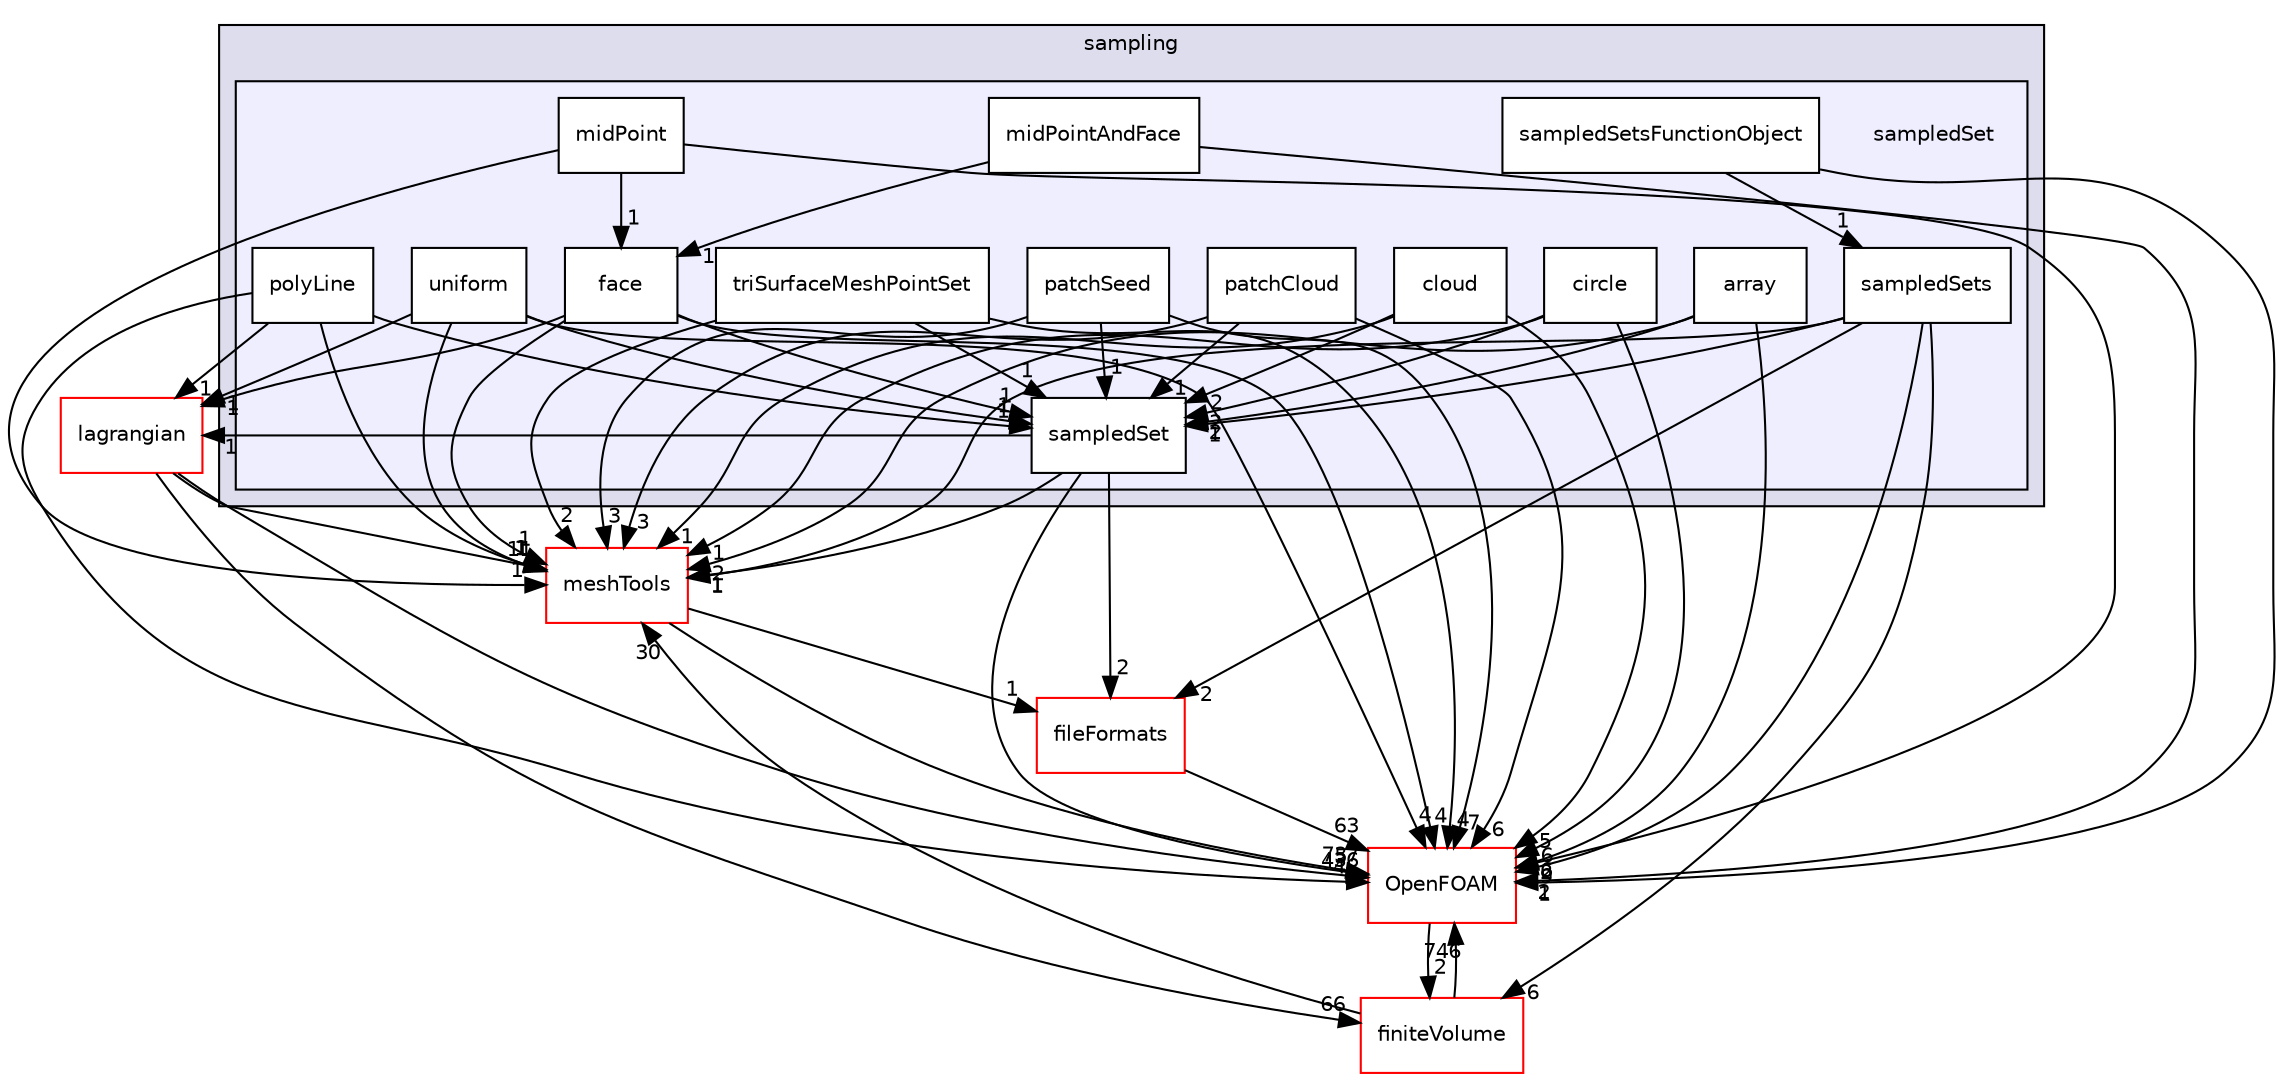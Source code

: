 digraph "src/sampling/sampledSet" {
  bgcolor=transparent;
  compound=true
  node [ fontsize="10", fontname="Helvetica"];
  edge [ labelfontsize="10", labelfontname="Helvetica"];
  subgraph clusterdir_24a3817a3c61c11f04a0a72057522f4f {
    graph [ bgcolor="#ddddee", pencolor="black", label="sampling" fontname="Helvetica", fontsize="10", URL="dir_24a3817a3c61c11f04a0a72057522f4f.html"]
  subgraph clusterdir_8b5e667856203d1590a744034ba627a3 {
    graph [ bgcolor="#eeeeff", pencolor="black", label="" URL="dir_8b5e667856203d1590a744034ba627a3.html"];
    dir_8b5e667856203d1590a744034ba627a3 [shape=plaintext label="sampledSet"];
    dir_4350fe56508d006129058889d1cda1a0 [shape=box label="array" color="black" fillcolor="white" style="filled" URL="dir_4350fe56508d006129058889d1cda1a0.html"];
    dir_bd0673d212c935294c69554f4faaad73 [shape=box label="circle" color="black" fillcolor="white" style="filled" URL="dir_bd0673d212c935294c69554f4faaad73.html"];
    dir_f35f96194fc6fda84d5008c08880ec9d [shape=box label="cloud" color="black" fillcolor="white" style="filled" URL="dir_f35f96194fc6fda84d5008c08880ec9d.html"];
    dir_f3c42c8b1b7259a341312d292be3a7a1 [shape=box label="face" color="black" fillcolor="white" style="filled" URL="dir_f3c42c8b1b7259a341312d292be3a7a1.html"];
    dir_e4c4040f8c3bb26c358e4c1e25bccc75 [shape=box label="midPoint" color="black" fillcolor="white" style="filled" URL="dir_e4c4040f8c3bb26c358e4c1e25bccc75.html"];
    dir_53d09d50e76429845a3082a378b553fb [shape=box label="midPointAndFace" color="black" fillcolor="white" style="filled" URL="dir_53d09d50e76429845a3082a378b553fb.html"];
    dir_47b01c3bfeb3e960853225ce8e7a8998 [shape=box label="patchCloud" color="black" fillcolor="white" style="filled" URL="dir_47b01c3bfeb3e960853225ce8e7a8998.html"];
    dir_9de456046b9b7cb9cc68ae6f1135c953 [shape=box label="patchSeed" color="black" fillcolor="white" style="filled" URL="dir_9de456046b9b7cb9cc68ae6f1135c953.html"];
    dir_77feca4c810929a41abb217b84987f88 [shape=box label="polyLine" color="black" fillcolor="white" style="filled" URL="dir_77feca4c810929a41abb217b84987f88.html"];
    dir_548bfa904a2e5ae4da728d756cdd2146 [shape=box label="sampledSet" color="black" fillcolor="white" style="filled" URL="dir_548bfa904a2e5ae4da728d756cdd2146.html"];
    dir_a57f53c671dd158f249b841c6560ed3f [shape=box label="sampledSets" color="black" fillcolor="white" style="filled" URL="dir_a57f53c671dd158f249b841c6560ed3f.html"];
    dir_f68050f313f424cd90f162eea1178546 [shape=box label="sampledSetsFunctionObject" color="black" fillcolor="white" style="filled" URL="dir_f68050f313f424cd90f162eea1178546.html"];
    dir_09bbba46a716b9539fff847e36783412 [shape=box label="triSurfaceMeshPointSet" color="black" fillcolor="white" style="filled" URL="dir_09bbba46a716b9539fff847e36783412.html"];
    dir_8e8842f081c785d34b544fd27ef72324 [shape=box label="uniform" color="black" fillcolor="white" style="filled" URL="dir_8e8842f081c785d34b544fd27ef72324.html"];
  }
  }
  dir_9bd15774b555cf7259a6fa18f99fe99b [shape=box label="finiteVolume" color="red" URL="dir_9bd15774b555cf7259a6fa18f99fe99b.html"];
  dir_ae30ad0bef50cf391b24c614251bb9fd [shape=box label="meshTools" color="red" URL="dir_ae30ad0bef50cf391b24c614251bb9fd.html"];
  dir_b05602f37bb521a7142c0a3e200b5f35 [shape=box label="fileFormats" color="red" URL="dir_b05602f37bb521a7142c0a3e200b5f35.html"];
  dir_c5473ff19b20e6ec4dfe5c310b3778a8 [shape=box label="OpenFOAM" color="red" URL="dir_c5473ff19b20e6ec4dfe5c310b3778a8.html"];
  dir_f8c25efc4b6f6a8502a42d5af7554d23 [shape=box label="lagrangian" color="red" URL="dir_f8c25efc4b6f6a8502a42d5af7554d23.html"];
  dir_9bd15774b555cf7259a6fa18f99fe99b->dir_ae30ad0bef50cf391b24c614251bb9fd [headlabel="30", labeldistance=1.5 headhref="dir_000896_001750.html"];
  dir_9bd15774b555cf7259a6fa18f99fe99b->dir_c5473ff19b20e6ec4dfe5c310b3778a8 [headlabel="746", labeldistance=1.5 headhref="dir_000896_001896.html"];
  dir_bd0673d212c935294c69554f4faaad73->dir_ae30ad0bef50cf391b24c614251bb9fd [headlabel="1", labeldistance=1.5 headhref="dir_002694_001750.html"];
  dir_bd0673d212c935294c69554f4faaad73->dir_548bfa904a2e5ae4da728d756cdd2146 [headlabel="2", labeldistance=1.5 headhref="dir_002694_002702.html"];
  dir_bd0673d212c935294c69554f4faaad73->dir_c5473ff19b20e6ec4dfe5c310b3778a8 [headlabel="6", labeldistance=1.5 headhref="dir_002694_001896.html"];
  dir_47b01c3bfeb3e960853225ce8e7a8998->dir_ae30ad0bef50cf391b24c614251bb9fd [headlabel="3", labeldistance=1.5 headhref="dir_002699_001750.html"];
  dir_47b01c3bfeb3e960853225ce8e7a8998->dir_548bfa904a2e5ae4da728d756cdd2146 [headlabel="1", labeldistance=1.5 headhref="dir_002699_002702.html"];
  dir_47b01c3bfeb3e960853225ce8e7a8998->dir_c5473ff19b20e6ec4dfe5c310b3778a8 [headlabel="6", labeldistance=1.5 headhref="dir_002699_001896.html"];
  dir_9de456046b9b7cb9cc68ae6f1135c953->dir_ae30ad0bef50cf391b24c614251bb9fd [headlabel="3", labeldistance=1.5 headhref="dir_002700_001750.html"];
  dir_9de456046b9b7cb9cc68ae6f1135c953->dir_548bfa904a2e5ae4da728d756cdd2146 [headlabel="1", labeldistance=1.5 headhref="dir_002700_002702.html"];
  dir_9de456046b9b7cb9cc68ae6f1135c953->dir_c5473ff19b20e6ec4dfe5c310b3778a8 [headlabel="7", labeldistance=1.5 headhref="dir_002700_001896.html"];
  dir_ae30ad0bef50cf391b24c614251bb9fd->dir_b05602f37bb521a7142c0a3e200b5f35 [headlabel="1", labeldistance=1.5 headhref="dir_001750_000883.html"];
  dir_ae30ad0bef50cf391b24c614251bb9fd->dir_c5473ff19b20e6ec4dfe5c310b3778a8 [headlabel="737", labeldistance=1.5 headhref="dir_001750_001896.html"];
  dir_b05602f37bb521a7142c0a3e200b5f35->dir_c5473ff19b20e6ec4dfe5c310b3778a8 [headlabel="63", labeldistance=1.5 headhref="dir_000883_001896.html"];
  dir_a57f53c671dd158f249b841c6560ed3f->dir_9bd15774b555cf7259a6fa18f99fe99b [headlabel="6", labeldistance=1.5 headhref="dir_002703_000896.html"];
  dir_a57f53c671dd158f249b841c6560ed3f->dir_ae30ad0bef50cf391b24c614251bb9fd [headlabel="1", labeldistance=1.5 headhref="dir_002703_001750.html"];
  dir_a57f53c671dd158f249b841c6560ed3f->dir_b05602f37bb521a7142c0a3e200b5f35 [headlabel="2", labeldistance=1.5 headhref="dir_002703_000883.html"];
  dir_a57f53c671dd158f249b841c6560ed3f->dir_548bfa904a2e5ae4da728d756cdd2146 [headlabel="1", labeldistance=1.5 headhref="dir_002703_002702.html"];
  dir_a57f53c671dd158f249b841c6560ed3f->dir_c5473ff19b20e6ec4dfe5c310b3778a8 [headlabel="9", labeldistance=1.5 headhref="dir_002703_001896.html"];
  dir_f3c42c8b1b7259a341312d292be3a7a1->dir_ae30ad0bef50cf391b24c614251bb9fd [headlabel="1", labeldistance=1.5 headhref="dir_002696_001750.html"];
  dir_f3c42c8b1b7259a341312d292be3a7a1->dir_548bfa904a2e5ae4da728d756cdd2146 [headlabel="1", labeldistance=1.5 headhref="dir_002696_002702.html"];
  dir_f3c42c8b1b7259a341312d292be3a7a1->dir_c5473ff19b20e6ec4dfe5c310b3778a8 [headlabel="4", labeldistance=1.5 headhref="dir_002696_001896.html"];
  dir_f3c42c8b1b7259a341312d292be3a7a1->dir_f8c25efc4b6f6a8502a42d5af7554d23 [headlabel="1", labeldistance=1.5 headhref="dir_002696_001364.html"];
  dir_548bfa904a2e5ae4da728d756cdd2146->dir_ae30ad0bef50cf391b24c614251bb9fd [headlabel="1", labeldistance=1.5 headhref="dir_002702_001750.html"];
  dir_548bfa904a2e5ae4da728d756cdd2146->dir_b05602f37bb521a7142c0a3e200b5f35 [headlabel="2", labeldistance=1.5 headhref="dir_002702_000883.html"];
  dir_548bfa904a2e5ae4da728d756cdd2146->dir_c5473ff19b20e6ec4dfe5c310b3778a8 [headlabel="5", labeldistance=1.5 headhref="dir_002702_001896.html"];
  dir_548bfa904a2e5ae4da728d756cdd2146->dir_f8c25efc4b6f6a8502a42d5af7554d23 [headlabel="1", labeldistance=1.5 headhref="dir_002702_001364.html"];
  dir_77feca4c810929a41abb217b84987f88->dir_ae30ad0bef50cf391b24c614251bb9fd [headlabel="1", labeldistance=1.5 headhref="dir_002701_001750.html"];
  dir_77feca4c810929a41abb217b84987f88->dir_548bfa904a2e5ae4da728d756cdd2146 [headlabel="1", labeldistance=1.5 headhref="dir_002701_002702.html"];
  dir_77feca4c810929a41abb217b84987f88->dir_c5473ff19b20e6ec4dfe5c310b3778a8 [headlabel="4", labeldistance=1.5 headhref="dir_002701_001896.html"];
  dir_77feca4c810929a41abb217b84987f88->dir_f8c25efc4b6f6a8502a42d5af7554d23 [headlabel="1", labeldistance=1.5 headhref="dir_002701_001364.html"];
  dir_8e8842f081c785d34b544fd27ef72324->dir_ae30ad0bef50cf391b24c614251bb9fd [headlabel="1", labeldistance=1.5 headhref="dir_002706_001750.html"];
  dir_8e8842f081c785d34b544fd27ef72324->dir_548bfa904a2e5ae4da728d756cdd2146 [headlabel="1", labeldistance=1.5 headhref="dir_002706_002702.html"];
  dir_8e8842f081c785d34b544fd27ef72324->dir_c5473ff19b20e6ec4dfe5c310b3778a8 [headlabel="4", labeldistance=1.5 headhref="dir_002706_001896.html"];
  dir_8e8842f081c785d34b544fd27ef72324->dir_f8c25efc4b6f6a8502a42d5af7554d23 [headlabel="1", labeldistance=1.5 headhref="dir_002706_001364.html"];
  dir_f68050f313f424cd90f162eea1178546->dir_a57f53c671dd158f249b841c6560ed3f [headlabel="1", labeldistance=1.5 headhref="dir_002704_002703.html"];
  dir_f68050f313f424cd90f162eea1178546->dir_c5473ff19b20e6ec4dfe5c310b3778a8 [headlabel="1", labeldistance=1.5 headhref="dir_002704_001896.html"];
  dir_4350fe56508d006129058889d1cda1a0->dir_ae30ad0bef50cf391b24c614251bb9fd [headlabel="2", labeldistance=1.5 headhref="dir_002693_001750.html"];
  dir_4350fe56508d006129058889d1cda1a0->dir_548bfa904a2e5ae4da728d756cdd2146 [headlabel="2", labeldistance=1.5 headhref="dir_002693_002702.html"];
  dir_4350fe56508d006129058889d1cda1a0->dir_c5473ff19b20e6ec4dfe5c310b3778a8 [headlabel="6", labeldistance=1.5 headhref="dir_002693_001896.html"];
  dir_c5473ff19b20e6ec4dfe5c310b3778a8->dir_9bd15774b555cf7259a6fa18f99fe99b [headlabel="2", labeldistance=1.5 headhref="dir_001896_000896.html"];
  dir_09bbba46a716b9539fff847e36783412->dir_ae30ad0bef50cf391b24c614251bb9fd [headlabel="2", labeldistance=1.5 headhref="dir_002705_001750.html"];
  dir_09bbba46a716b9539fff847e36783412->dir_548bfa904a2e5ae4da728d756cdd2146 [headlabel="1", labeldistance=1.5 headhref="dir_002705_002702.html"];
  dir_09bbba46a716b9539fff847e36783412->dir_c5473ff19b20e6ec4dfe5c310b3778a8 [headlabel="4", labeldistance=1.5 headhref="dir_002705_001896.html"];
  dir_e4c4040f8c3bb26c358e4c1e25bccc75->dir_ae30ad0bef50cf391b24c614251bb9fd [headlabel="1", labeldistance=1.5 headhref="dir_002697_001750.html"];
  dir_e4c4040f8c3bb26c358e4c1e25bccc75->dir_f3c42c8b1b7259a341312d292be3a7a1 [headlabel="1", labeldistance=1.5 headhref="dir_002697_002696.html"];
  dir_e4c4040f8c3bb26c358e4c1e25bccc75->dir_c5473ff19b20e6ec4dfe5c310b3778a8 [headlabel="2", labeldistance=1.5 headhref="dir_002697_001896.html"];
  dir_53d09d50e76429845a3082a378b553fb->dir_f3c42c8b1b7259a341312d292be3a7a1 [headlabel="1", labeldistance=1.5 headhref="dir_002698_002696.html"];
  dir_53d09d50e76429845a3082a378b553fb->dir_c5473ff19b20e6ec4dfe5c310b3778a8 [headlabel="2", labeldistance=1.5 headhref="dir_002698_001896.html"];
  dir_f35f96194fc6fda84d5008c08880ec9d->dir_ae30ad0bef50cf391b24c614251bb9fd [headlabel="1", labeldistance=1.5 headhref="dir_002695_001750.html"];
  dir_f35f96194fc6fda84d5008c08880ec9d->dir_548bfa904a2e5ae4da728d756cdd2146 [headlabel="2", labeldistance=1.5 headhref="dir_002695_002702.html"];
  dir_f35f96194fc6fda84d5008c08880ec9d->dir_c5473ff19b20e6ec4dfe5c310b3778a8 [headlabel="5", labeldistance=1.5 headhref="dir_002695_001896.html"];
  dir_f8c25efc4b6f6a8502a42d5af7554d23->dir_9bd15774b555cf7259a6fa18f99fe99b [headlabel="66", labeldistance=1.5 headhref="dir_001364_000896.html"];
  dir_f8c25efc4b6f6a8502a42d5af7554d23->dir_ae30ad0bef50cf391b24c614251bb9fd [headlabel="11", labeldistance=1.5 headhref="dir_001364_001750.html"];
  dir_f8c25efc4b6f6a8502a42d5af7554d23->dir_c5473ff19b20e6ec4dfe5c310b3778a8 [headlabel="436", labeldistance=1.5 headhref="dir_001364_001896.html"];
}
